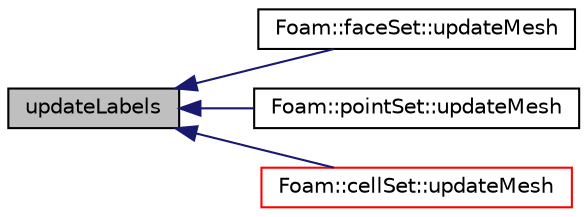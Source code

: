 digraph "updateLabels"
{
  bgcolor="transparent";
  edge [fontname="Helvetica",fontsize="10",labelfontname="Helvetica",labelfontsize="10"];
  node [fontname="Helvetica",fontsize="10",shape=record];
  rankdir="LR";
  Node1 [label="updateLabels",height=0.2,width=0.4,color="black", fillcolor="grey75", style="filled", fontcolor="black"];
  Node1 -> Node2 [dir="back",color="midnightblue",fontsize="10",style="solid",fontname="Helvetica"];
  Node2 [label="Foam::faceSet::updateMesh",height=0.2,width=0.4,color="black",URL="$a00732.html#ac7d581e56f61ad4d997421e3a7470d42",tooltip="Update any stored data for new labels. "];
  Node1 -> Node3 [dir="back",color="midnightblue",fontsize="10",style="solid",fontname="Helvetica"];
  Node3 [label="Foam::pointSet::updateMesh",height=0.2,width=0.4,color="black",URL="$a01899.html#ac7d581e56f61ad4d997421e3a7470d42",tooltip="Update any stored data for new labels. "];
  Node1 -> Node4 [dir="back",color="midnightblue",fontsize="10",style="solid",fontname="Helvetica"];
  Node4 [label="Foam::cellSet::updateMesh",height=0.2,width=0.4,color="red",URL="$a00228.html#ac7d581e56f61ad4d997421e3a7470d42",tooltip="Update any stored data for new labels. "];
}
